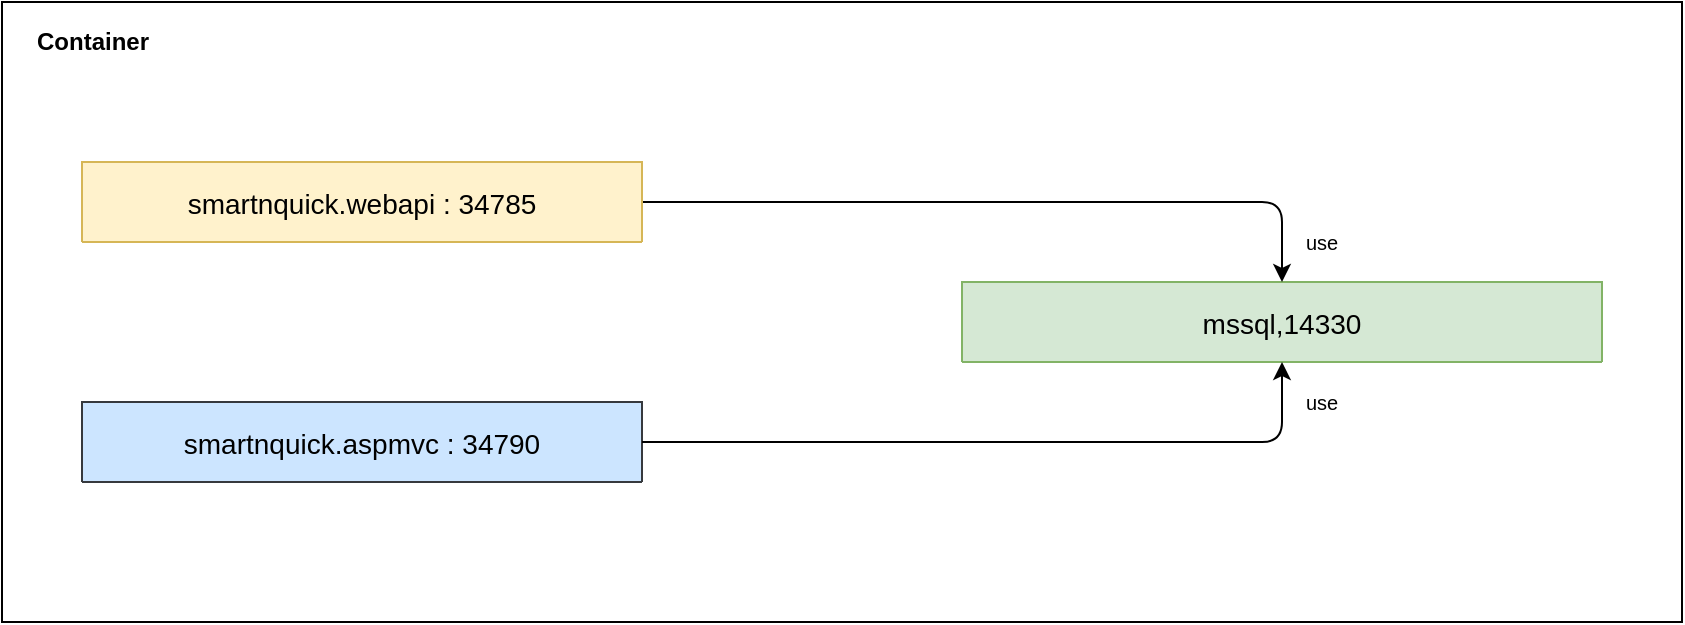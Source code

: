 <mxfile version="15.4.0" type="device" pages="4"><diagram id="KqlUrOT1VEfIb5v_CJrA" name="SmartNQuick"><mxGraphModel dx="1510" dy="968" grid="1" gridSize="10" guides="1" tooltips="1" connect="1" arrows="1" fold="1" page="1" pageScale="1" pageWidth="1169" pageHeight="827" math="0" shadow="0"><root><mxCell id="0"/><mxCell id="1" parent="0"/><mxCell id="Vd4zBXce6Cg4HhIVYIHa-3" value="" style="rounded=0;whiteSpace=wrap;html=1;" parent="1" vertex="1"><mxGeometry x="120" y="40" width="840" height="310" as="geometry"/></mxCell><mxCell id="K8JJ7g4WnJUTRuuIiZvD-9" value="mssql,14330" style="swimlane;fontStyle=0;childLayout=stackLayout;horizontal=1;startSize=40;fillColor=#d5e8d4;horizontalStack=0;resizeParent=1;resizeParentMax=0;resizeLast=0;collapsible=1;marginBottom=0;swimlaneFillColor=#ffffff;align=center;fontSize=14;strokeColor=#82b366;" parent="1" vertex="1" collapsed="1"><mxGeometry x="600" y="180" width="320" height="40" as="geometry"><mxRectangle x="600" y="200" width="320" height="204" as="alternateBounds"/></mxGeometry></mxCell><mxCell id="K8JJ7g4WnJUTRuuIiZvD-10" value="dbserver:&#10;    image: &quot;mcr.microsoft.com/mssql/server&quot;&#10;    container_name: mssql&#10;    restart: always&#10;    environment:&#10;      SA_PASSWORD: &quot;passme!1234&quot;&#10;      ACCEPT_EULA: &quot;Y&quot;&#10;    ports:&#10;      - &quot;14330:1433&quot;&#10;    volumes:&#10;      - &quot;C:\\Share\\Docker\\MSSQL:/var/opt/mssql/data/&quot;" style="text;strokeColor=none;fillColor=none;spacingLeft=4;spacingRight=4;overflow=hidden;rotatable=0;points=[[0,0.5],[1,0.5]];portConstraint=eastwest;fontSize=12;fontStyle=0" parent="K8JJ7g4WnJUTRuuIiZvD-9" vertex="1"><mxGeometry y="40" width="320" height="164" as="geometry"/></mxCell><mxCell id="K8JJ7g4WnJUTRuuIiZvD-15" value="use" style="text;html=1;strokeColor=none;fillColor=none;align=center;verticalAlign=middle;whiteSpace=wrap;rounded=0;fontSize=10;" parent="1" vertex="1"><mxGeometry x="760" y="150" width="40" height="20" as="geometry"/></mxCell><mxCell id="3ce0S7y0Na_vpeLxJ0Rp-5" value="" style="edgeStyle=segmentEdgeStyle;endArrow=classic;html=1;exitX=1;exitY=0.5;exitDx=0;exitDy=0;entryX=0.5;entryY=0;entryDx=0;entryDy=0;" parent="1" source="mw7VWCOUlbuce7clQhNT-8" target="K8JJ7g4WnJUTRuuIiZvD-9" edge="1"><mxGeometry width="50" height="50" relative="1" as="geometry"><mxPoint x="280" y="110" as="sourcePoint"/><mxPoint x="905" y="270" as="targetPoint"/></mxGeometry></mxCell><mxCell id="mw7VWCOUlbuce7clQhNT-6" value="smartnquick.webapi : 34785" style="swimlane;fontStyle=0;childLayout=stackLayout;horizontal=1;startSize=40;fillColor=#fff2cc;horizontalStack=0;resizeParent=1;resizeParentMax=0;resizeLast=0;collapsible=1;marginBottom=0;swimlaneFillColor=#ffffff;align=center;fontSize=14;strokeColor=#d6b656;" parent="1" vertex="1" collapsed="1"><mxGeometry x="160" y="120" width="280" height="40" as="geometry"><mxRectangle x="160" y="40" width="280" height="260" as="alternateBounds"/></mxGeometry></mxCell><mxCell id="mw7VWCOUlbuce7clQhNT-8" value="smartnquick.webapi:&#10;  image: &quot;smartnquickwebapi&quot;&#10;  container_name: smartnquick.webapi&#10;  restart: always&#10;  environment:&#10;    - ASPNETCORE_ENVIRONMENT=Production&#10;    - ASPNETCORE_URLS=http://+:80&#10;    - ASPNETCORE_CONNECTIONSTRING=...&#10;  ports:&#10;    - &quot;34785:80&quot;&#10;  depends_on:&#10;    - dbserver&#10;  volumes:&#10;    - ${APPDATA}/Microsoft/UserSecrets:/...&#10;    - ${APPDATA}/ASP.NET/Https:/root/...&#10;" style="text;strokeColor=none;fillColor=none;spacingLeft=4;spacingRight=4;overflow=hidden;rotatable=0;points=[[0,0.5],[1,0.5]];portConstraint=eastwest;fontSize=12;fontStyle=0" parent="mw7VWCOUlbuce7clQhNT-6" vertex="1"><mxGeometry y="40" width="280" height="220" as="geometry"/></mxCell><mxCell id="ut5WqnZHPh7yJoAfQ3A1-2" value="smartnquick.aspmvc : 34790" style="swimlane;fontStyle=0;childLayout=stackLayout;horizontal=1;startSize=40;fillColor=#cce5ff;horizontalStack=0;resizeParent=1;resizeParentMax=0;resizeLast=0;collapsible=1;marginBottom=0;swimlaneFillColor=#ffffff;align=center;fontSize=14;strokeColor=#36393d;" parent="1" vertex="1" collapsed="1"><mxGeometry x="160" y="240" width="280" height="40" as="geometry"><mxRectangle x="160" y="440" width="280" height="260" as="alternateBounds"/></mxGeometry></mxCell><mxCell id="ut5WqnZHPh7yJoAfQ3A1-3" value="smartnquick.aspmvc:&#10;  image: &quot;smartnquickaspmvc&quot;&#10;  container_name: smartnquick.aspmvc&#10;  restart: always&#10;  environment:&#10;    - ASPNETCORE_ENVIRONMENT=Production&#10;    - ASPNETCORE_URLS=http://+:80&#10;    - ASPNETCORE_CONNECTIONSTRING=...&#10;  ports:&#10;    - &quot;34790:80&quot;&#10;  depends_on:&#10;    - dbserver&#10;  volumes:&#10;    - ${APPDATA}/Microsoft/UserSecrets:/...&#10;    - ${APPDATA}/ASP.NET/Https:/root/...&#10;" style="text;strokeColor=none;fillColor=none;spacingLeft=4;spacingRight=4;overflow=hidden;rotatable=0;points=[[0,0.5],[1,0.5]];portConstraint=eastwest;fontSize=12;fontStyle=0" parent="ut5WqnZHPh7yJoAfQ3A1-2" vertex="1"><mxGeometry y="40" width="280" height="220" as="geometry"/></mxCell><mxCell id="ut5WqnZHPh7yJoAfQ3A1-4" value="" style="edgeStyle=segmentEdgeStyle;endArrow=classic;html=1;exitX=1;exitY=0.5;exitDx=0;exitDy=0;entryX=0.5;entryY=1;entryDx=0;entryDy=0;" parent="1" source="ut5WqnZHPh7yJoAfQ3A1-3" target="K8JJ7g4WnJUTRuuIiZvD-9" edge="1"><mxGeometry width="50" height="50" relative="1" as="geometry"><mxPoint x="450" y="188" as="sourcePoint"/><mxPoint x="770" y="320" as="targetPoint"/></mxGeometry></mxCell><mxCell id="ut5WqnZHPh7yJoAfQ3A1-5" value="use" style="text;html=1;strokeColor=none;fillColor=none;align=center;verticalAlign=middle;whiteSpace=wrap;rounded=0;fontSize=10;" parent="1" vertex="1"><mxGeometry x="760" y="230" width="40" height="20" as="geometry"/></mxCell><mxCell id="Vd4zBXce6Cg4HhIVYIHa-10" value="Container" style="text;html=1;align=center;verticalAlign=middle;resizable=0;points=[];autosize=1;strokeColor=none;fillColor=none;fontStyle=1" parent="1" vertex="1"><mxGeometry x="130" y="50" width="70" height="20" as="geometry"/></mxCell></root></mxGraphModel></diagram><diagram id="6nejUOfdKFtbXAIrhQRz" name="SmartNQuickWithTranslator"><mxGraphModel dx="1510" dy="968" grid="1" gridSize="10" guides="1" tooltips="1" connect="1" arrows="1" fold="1" page="1" pageScale="1" pageWidth="827" pageHeight="1169" math="0" shadow="0"><root><mxCell id="pMCuJ5Vj37xNsbhgScFJ-0"/><mxCell id="pMCuJ5Vj37xNsbhgScFJ-1" parent="pMCuJ5Vj37xNsbhgScFJ-0"/><mxCell id="pMCuJ5Vj37xNsbhgScFJ-2" value="" style="rounded=0;whiteSpace=wrap;html=1;" parent="pMCuJ5Vj37xNsbhgScFJ-1" vertex="1"><mxGeometry x="120" y="40" width="850" height="610" as="geometry"/></mxCell><mxCell id="pMCuJ5Vj37xNsbhgScFJ-3" value="mssql,14330" style="swimlane;fontStyle=0;childLayout=stackLayout;horizontal=1;startSize=40;fillColor=#d5e8d4;horizontalStack=0;resizeParent=1;resizeParentMax=0;resizeLast=0;collapsible=1;marginBottom=0;swimlaneFillColor=#ffffff;align=center;fontSize=14;strokeColor=#82b366;" parent="pMCuJ5Vj37xNsbhgScFJ-1" vertex="1" collapsed="1"><mxGeometry x="600" y="180" width="320" height="40" as="geometry"><mxRectangle x="600" y="200" width="320" height="204" as="alternateBounds"/></mxGeometry></mxCell><mxCell id="pMCuJ5Vj37xNsbhgScFJ-4" value="dbserver:&#10;    image: &quot;mcr.microsoft.com/mssql/server&quot;&#10;    container_name: mssql&#10;    restart: always&#10;    environment:&#10;      SA_PASSWORD: &quot;passme!1234&quot;&#10;      ACCEPT_EULA: &quot;Y&quot;&#10;    ports:&#10;      - &quot;14330:1433&quot;&#10;    volumes:&#10;      - &quot;C:\\Share\\Docker\\MSSQL:/var/opt/mssql/data/&quot;" style="text;strokeColor=none;fillColor=none;spacingLeft=4;spacingRight=4;overflow=hidden;rotatable=0;points=[[0,0.5],[1,0.5]];portConstraint=eastwest;fontSize=12;fontStyle=0" parent="pMCuJ5Vj37xNsbhgScFJ-3" vertex="1"><mxGeometry y="40" width="320" height="164" as="geometry"/></mxCell><mxCell id="pMCuJ5Vj37xNsbhgScFJ-5" value="use" style="text;html=1;strokeColor=none;fillColor=none;align=center;verticalAlign=middle;whiteSpace=wrap;rounded=0;fontSize=10;" parent="pMCuJ5Vj37xNsbhgScFJ-1" vertex="1"><mxGeometry x="690" y="150" width="40" height="20" as="geometry"/></mxCell><mxCell id="pMCuJ5Vj37xNsbhgScFJ-6" value="" style="edgeStyle=segmentEdgeStyle;endArrow=classic;html=1;" parent="pMCuJ5Vj37xNsbhgScFJ-1" edge="1"><mxGeometry width="50" height="50" relative="1" as="geometry"><mxPoint x="440" y="260" as="sourcePoint"/><mxPoint x="680" y="220" as="targetPoint"/></mxGeometry></mxCell><mxCell id="pMCuJ5Vj37xNsbhgScFJ-7" value="smartnquick.webapi : 34785" style="swimlane;fontStyle=0;childLayout=stackLayout;horizontal=1;startSize=40;fillColor=#fff2cc;horizontalStack=0;resizeParent=1;resizeParentMax=0;resizeLast=0;collapsible=1;marginBottom=0;swimlaneFillColor=#ffffff;align=center;fontSize=14;strokeColor=#d6b656;" parent="pMCuJ5Vj37xNsbhgScFJ-1" vertex="1"><mxGeometry x="160" y="120" width="280" height="40" as="geometry"><mxRectangle x="160" y="120" width="280" height="40" as="alternateBounds"/></mxGeometry></mxCell><mxCell id="pMCuJ5Vj37xNsbhgScFJ-9" value="smartnquick.aspmvc : 34790" style="swimlane;fontStyle=0;childLayout=stackLayout;horizontal=1;startSize=40;fillColor=#cce5ff;horizontalStack=0;resizeParent=1;resizeParentMax=0;resizeLast=0;collapsible=1;marginBottom=0;swimlaneFillColor=#ffffff;align=center;fontSize=14;strokeColor=#36393d;" parent="pMCuJ5Vj37xNsbhgScFJ-1" vertex="1"><mxGeometry x="160" y="240" width="280" height="40" as="geometry"><mxRectangle x="160" y="240" width="280" height="40" as="alternateBounds"/></mxGeometry></mxCell><mxCell id="pMCuJ5Vj37xNsbhgScFJ-12" value="use" style="text;html=1;strokeColor=none;fillColor=none;align=center;verticalAlign=middle;whiteSpace=wrap;rounded=0;fontSize=10;" parent="pMCuJ5Vj37xNsbhgScFJ-1" vertex="1"><mxGeometry x="690" y="230" width="40" height="20" as="geometry"/></mxCell><mxCell id="pMCuJ5Vj37xNsbhgScFJ-13" value="Container" style="text;html=1;align=center;verticalAlign=middle;resizable=0;points=[];autosize=1;strokeColor=none;fillColor=none;fontStyle=1" parent="pMCuJ5Vj37xNsbhgScFJ-1" vertex="1"><mxGeometry x="130" y="50" width="70" height="20" as="geometry"/></mxCell><mxCell id="LiY5XhK5cy9M9K3o4mHt-0" value="" style="edgeStyle=segmentEdgeStyle;endArrow=classic;html=1;exitX=1;exitY=0.5;exitDx=0;exitDy=0;entryX=0.25;entryY=0;entryDx=0;entryDy=0;" parent="pMCuJ5Vj37xNsbhgScFJ-1" source="pMCuJ5Vj37xNsbhgScFJ-7" target="pMCuJ5Vj37xNsbhgScFJ-3" edge="1"><mxGeometry width="50" height="50" relative="1" as="geometry"><mxPoint x="450" y="270" as="sourcePoint"/><mxPoint x="690" y="230" as="targetPoint"/></mxGeometry></mxCell><mxCell id="LiY5XhK5cy9M9K3o4mHt-1" value="snqtranslator.webapi : 34775" style="swimlane;fontStyle=0;childLayout=stackLayout;horizontal=1;startSize=40;fillColor=#fff2cc;horizontalStack=0;resizeParent=1;resizeParentMax=0;resizeLast=0;collapsible=1;marginBottom=0;swimlaneFillColor=#ffffff;align=center;fontSize=14;strokeColor=#d6b656;" parent="pMCuJ5Vj37xNsbhgScFJ-1" vertex="1"><mxGeometry x="160" y="400" width="280" height="40" as="geometry"><mxRectangle x="160" y="120" width="280" height="40" as="alternateBounds"/></mxGeometry></mxCell><mxCell id="LiY5XhK5cy9M9K3o4mHt-2" value="snqtranslator.aspmvc : 34780" style="swimlane;fontStyle=0;childLayout=stackLayout;horizontal=1;startSize=40;fillColor=#cce5ff;horizontalStack=0;resizeParent=1;resizeParentMax=0;resizeLast=0;collapsible=1;marginBottom=0;swimlaneFillColor=#ffffff;align=center;fontSize=14;strokeColor=#36393d;" parent="pMCuJ5Vj37xNsbhgScFJ-1" vertex="1"><mxGeometry x="160" y="560" width="280" height="40" as="geometry"><mxRectangle x="160" y="240" width="280" height="40" as="alternateBounds"/></mxGeometry></mxCell><mxCell id="LiY5XhK5cy9M9K3o4mHt-3" value="" style="edgeStyle=segmentEdgeStyle;endArrow=classic;html=1;exitX=1;exitY=0.5;exitDx=0;exitDy=0;entryX=0.5;entryY=1;entryDx=0;entryDy=0;" parent="pMCuJ5Vj37xNsbhgScFJ-1" source="LiY5XhK5cy9M9K3o4mHt-1" target="pMCuJ5Vj37xNsbhgScFJ-3" edge="1"><mxGeometry width="50" height="50" relative="1" as="geometry"><mxPoint x="450" y="270" as="sourcePoint"/><mxPoint x="690" y="230" as="targetPoint"/></mxGeometry></mxCell><mxCell id="LiY5XhK5cy9M9K3o4mHt-4" value="" style="edgeStyle=segmentEdgeStyle;endArrow=classic;html=1;exitX=1;exitY=0.5;exitDx=0;exitDy=0;entryX=0.75;entryY=1;entryDx=0;entryDy=0;" parent="pMCuJ5Vj37xNsbhgScFJ-1" source="LiY5XhK5cy9M9K3o4mHt-2" target="pMCuJ5Vj37xNsbhgScFJ-3" edge="1"><mxGeometry width="50" height="50" relative="1" as="geometry"><mxPoint x="450" y="370" as="sourcePoint"/><mxPoint x="770" y="230" as="targetPoint"/></mxGeometry></mxCell><mxCell id="LiY5XhK5cy9M9K3o4mHt-5" value="" style="edgeStyle=segmentEdgeStyle;endArrow=classic;html=1;exitX=0.5;exitY=0;exitDx=0;exitDy=0;entryX=0.5;entryY=1;entryDx=0;entryDy=0;" parent="pMCuJ5Vj37xNsbhgScFJ-1" source="LiY5XhK5cy9M9K3o4mHt-2" target="LiY5XhK5cy9M9K3o4mHt-1" edge="1"><mxGeometry width="50" height="50" relative="1" as="geometry"><mxPoint x="450" y="430" as="sourcePoint"/><mxPoint x="770" y="230" as="targetPoint"/></mxGeometry></mxCell><mxCell id="LiY5XhK5cy9M9K3o4mHt-6" value="" style="edgeStyle=segmentEdgeStyle;endArrow=classic;html=1;exitX=0.5;exitY=1;exitDx=0;exitDy=0;" parent="pMCuJ5Vj37xNsbhgScFJ-1" source="pMCuJ5Vj37xNsbhgScFJ-9" target="LiY5XhK5cy9M9K3o4mHt-1" edge="1"><mxGeometry width="50" height="50" relative="1" as="geometry"><mxPoint x="310" y="570" as="sourcePoint"/><mxPoint x="310" y="450" as="targetPoint"/></mxGeometry></mxCell><mxCell id="LiY5XhK5cy9M9K3o4mHt-7" value="Translation-Service" style="text;html=1;align=center;verticalAlign=middle;resizable=0;points=[];autosize=1;strokeColor=none;fillColor=none;" parent="pMCuJ5Vj37xNsbhgScFJ-1" vertex="1"><mxGeometry x="320" y="330" width="120" height="20" as="geometry"/></mxCell><mxCell id="LiY5XhK5cy9M9K3o4mHt-8" value="Translation-Service" style="text;html=1;align=center;verticalAlign=middle;resizable=0;points=[];autosize=1;strokeColor=none;fillColor=none;" parent="pMCuJ5Vj37xNsbhgScFJ-1" vertex="1"><mxGeometry x="320" y="500" width="120" height="20" as="geometry"/></mxCell></root></mxGraphModel></diagram><diagram id="-t575xw48HyiBhohtInW" name="SnQMusicStore"><mxGraphModel dx="1510" dy="968" grid="1" gridSize="10" guides="1" tooltips="1" connect="1" arrows="1" fold="1" page="1" pageScale="1" pageWidth="1169" pageHeight="827" math="0" shadow="0"><root><mxCell id="OJsCO5q21llsgqVK5OHH-0"/><mxCell id="OJsCO5q21llsgqVK5OHH-1" parent="OJsCO5q21llsgqVK5OHH-0"/><mxCell id="JKV7DU4Dym1xLYlEj6SC-32" value="" style="group" vertex="1" connectable="0" parent="OJsCO5q21llsgqVK5OHH-1"><mxGeometry x="800" y="110" width="320" height="200" as="geometry"/></mxCell><mxCell id="JKV7DU4Dym1xLYlEj6SC-24" value="" style="rounded=1;whiteSpace=wrap;html=1;" vertex="1" parent="JKV7DU4Dym1xLYlEj6SC-32"><mxGeometry width="320" height="200" as="geometry"/></mxCell><mxCell id="JKV7DU4Dym1xLYlEj6SC-19" value="&lt;span style=&quot;font-size: 14px&quot;&gt;mssql,14330&lt;/span&gt;" style="rounded=0;whiteSpace=wrap;html=1;fillColor=#d5e8d4;strokeColor=#82b366;" vertex="1" parent="JKV7DU4Dym1xLYlEj6SC-32"><mxGeometry x="40" y="72.727" width="240" height="54.545" as="geometry"/></mxCell><mxCell id="JKV7DU4Dym1xLYlEj6SC-26" value="Container_name: mssql" style="text;html=1;align=center;verticalAlign=middle;resizable=0;points=[];autosize=1;strokeColor=none;fillColor=none;fontStyle=1" vertex="1" parent="JKV7DU4Dym1xLYlEj6SC-32"><mxGeometry x="40" y="10.001" width="150" height="20" as="geometry"/></mxCell><mxCell id="JKV7DU4Dym1xLYlEj6SC-30" value="" style="endArrow=classic;html=1;rounded=0;edgeStyle=orthogonalEdgeStyle;entryX=0;entryY=0.75;entryDx=0;entryDy=0;exitX=1;exitY=0.5;exitDx=0;exitDy=0;" edge="1" parent="OJsCO5q21llsgqVK5OHH-1" source="JKV7DU4Dym1xLYlEj6SC-20" target="JKV7DU4Dym1xLYlEj6SC-19"><mxGeometry relative="1" as="geometry"><mxPoint x="450" y="190" as="sourcePoint"/><mxPoint x="700" y="140" as="targetPoint"/></mxGeometry></mxCell><mxCell id="JKV7DU4Dym1xLYlEj6SC-31" value="use" style="edgeLabel;resizable=0;html=1;align=center;verticalAlign=middle;" connectable="0" vertex="1" parent="JKV7DU4Dym1xLYlEj6SC-30"><mxGeometry relative="1" as="geometry"/></mxCell><mxCell id="JKV7DU4Dym1xLYlEj6SC-28" value="" style="endArrow=classic;html=1;rounded=0;edgeStyle=orthogonalEdgeStyle;entryX=0;entryY=0.25;entryDx=0;entryDy=0;exitX=1;exitY=0.5;exitDx=0;exitDy=0;" edge="1" parent="OJsCO5q21llsgqVK5OHH-1" source="JKV7DU4Dym1xLYlEj6SC-18" target="JKV7DU4Dym1xLYlEj6SC-19"><mxGeometry relative="1" as="geometry"><mxPoint x="440" y="180" as="sourcePoint"/><mxPoint x="690" y="180" as="targetPoint"/></mxGeometry></mxCell><mxCell id="JKV7DU4Dym1xLYlEj6SC-29" value="use" style="edgeLabel;resizable=0;html=1;align=center;verticalAlign=middle;" connectable="0" vertex="1" parent="JKV7DU4Dym1xLYlEj6SC-28"><mxGeometry relative="1" as="geometry"/></mxCell><mxCell id="mWGBjsM8baMUY9IOHt77-2" value="" style="group" vertex="1" connectable="0" parent="OJsCO5q21llsgqVK5OHH-1"><mxGeometry x="240" y="90" width="320" height="240" as="geometry"/></mxCell><mxCell id="JKV7DU4Dym1xLYlEj6SC-21" value="&lt;span style=&quot;font-weight: 700&quot;&gt;Container_name: sqnmusicstore&lt;/span&gt;" style="rounded=1;whiteSpace=wrap;html=1;" vertex="1" parent="mWGBjsM8baMUY9IOHt77-2"><mxGeometry width="320" height="240" as="geometry"/></mxCell><mxCell id="JKV7DU4Dym1xLYlEj6SC-18" value="&lt;span style=&quot;font-size: 14px&quot;&gt;snqmusicstore.webapi : 34795&lt;/span&gt;" style="rounded=0;whiteSpace=wrap;html=1;fillColor=#fff2cc;strokeColor=#d6b656;" vertex="1" parent="mWGBjsM8baMUY9IOHt77-2"><mxGeometry x="40" y="30" width="240" height="60" as="geometry"/></mxCell><mxCell id="JKV7DU4Dym1xLYlEj6SC-20" value="&lt;span style=&quot;font-size: 14px&quot;&gt;snqmusicstore.aspmvc : 34800&lt;/span&gt;" style="rounded=0;whiteSpace=wrap;html=1;fillColor=#dae8fc;strokeColor=#6c8ebf;" vertex="1" parent="mWGBjsM8baMUY9IOHt77-2"><mxGeometry x="40" y="150" width="240" height="60" as="geometry"/></mxCell></root></mxGraphModel></diagram><diagram name="SnQMusicStoreWithTranslator" id="6nGXqSk_FzW1vzPE16k9"><mxGraphModel dx="1510" dy="968" grid="1" gridSize="10" guides="1" tooltips="1" connect="1" arrows="1" fold="1" page="1" pageScale="1" pageWidth="1169" pageHeight="827" math="0" shadow="0"><root><mxCell id="epaAISS6JUYCL033J_Pg-0"/><mxCell id="epaAISS6JUYCL033J_Pg-1" parent="epaAISS6JUYCL033J_Pg-0"/><mxCell id="epaAISS6JUYCL033J_Pg-2" value="" style="group" vertex="1" connectable="0" parent="epaAISS6JUYCL033J_Pg-1"><mxGeometry x="800" y="110" width="320" height="200" as="geometry"/></mxCell><mxCell id="epaAISS6JUYCL033J_Pg-3" value="" style="rounded=1;whiteSpace=wrap;html=1;" vertex="1" parent="epaAISS6JUYCL033J_Pg-2"><mxGeometry width="320" height="200" as="geometry"/></mxCell><mxCell id="epaAISS6JUYCL033J_Pg-4" value="&lt;span style=&quot;font-size: 14px&quot;&gt;mssql,14330&lt;/span&gt;" style="rounded=0;whiteSpace=wrap;html=1;fillColor=#d5e8d4;strokeColor=#82b366;" vertex="1" parent="epaAISS6JUYCL033J_Pg-2"><mxGeometry x="40" y="72.727" width="240" height="54.545" as="geometry"/></mxCell><mxCell id="epaAISS6JUYCL033J_Pg-5" value="Container_name: mssql" style="text;html=1;align=center;verticalAlign=middle;resizable=0;points=[];autosize=1;strokeColor=none;fillColor=none;fontStyle=1" vertex="1" parent="epaAISS6JUYCL033J_Pg-2"><mxGeometry x="40" y="10.001" width="150" height="20" as="geometry"/></mxCell><mxCell id="epaAISS6JUYCL033J_Pg-6" value="" style="endArrow=classic;html=1;rounded=0;edgeStyle=orthogonalEdgeStyle;exitX=1;exitY=0.5;exitDx=0;exitDy=0;entryX=0.75;entryY=1;entryDx=0;entryDy=0;" edge="1" parent="epaAISS6JUYCL033J_Pg-1" source="epaAISS6JUYCL033J_Pg-21" target="epaAISS6JUYCL033J_Pg-4"><mxGeometry relative="1" as="geometry"><mxPoint x="450" y="570" as="sourcePoint"/><mxPoint x="960" y="390" as="targetPoint"/></mxGeometry></mxCell><mxCell id="epaAISS6JUYCL033J_Pg-7" value="use" style="edgeLabel;resizable=0;html=1;align=center;verticalAlign=middle;" connectable="0" vertex="1" parent="epaAISS6JUYCL033J_Pg-6"><mxGeometry relative="1" as="geometry"/></mxCell><mxCell id="epaAISS6JUYCL033J_Pg-8" value="" style="endArrow=classic;html=1;rounded=0;edgeStyle=orthogonalEdgeStyle;exitX=1;exitY=0.5;exitDx=0;exitDy=0;entryX=0.25;entryY=1;entryDx=0;entryDy=0;" edge="1" parent="epaAISS6JUYCL033J_Pg-1" source="epaAISS6JUYCL033J_Pg-20" target="epaAISS6JUYCL033J_Pg-4"><mxGeometry relative="1" as="geometry"><mxPoint x="450" y="170" as="sourcePoint"/><mxPoint x="730" y="380" as="targetPoint"/></mxGeometry></mxCell><mxCell id="epaAISS6JUYCL033J_Pg-9" value="use" style="edgeLabel;resizable=0;html=1;align=center;verticalAlign=middle;" connectable="0" vertex="1" parent="epaAISS6JUYCL033J_Pg-8"><mxGeometry relative="1" as="geometry"/></mxCell><mxCell id="epaAISS6JUYCL033J_Pg-10" value="" style="endArrow=classic;html=1;rounded=0;edgeStyle=orthogonalEdgeStyle;entryX=0;entryY=0.75;entryDx=0;entryDy=0;exitX=1;exitY=0.5;exitDx=0;exitDy=0;" edge="1" parent="epaAISS6JUYCL033J_Pg-1" source="epaAISS6JUYCL033J_Pg-17" target="epaAISS6JUYCL033J_Pg-4"><mxGeometry relative="1" as="geometry"><mxPoint x="450" y="190" as="sourcePoint"/><mxPoint x="700" y="140" as="targetPoint"/></mxGeometry></mxCell><mxCell id="epaAISS6JUYCL033J_Pg-11" value="use" style="edgeLabel;resizable=0;html=1;align=center;verticalAlign=middle;" connectable="0" vertex="1" parent="epaAISS6JUYCL033J_Pg-10"><mxGeometry relative="1" as="geometry"/></mxCell><mxCell id="epaAISS6JUYCL033J_Pg-12" value="" style="endArrow=classic;html=1;rounded=0;edgeStyle=orthogonalEdgeStyle;entryX=0;entryY=0.25;entryDx=0;entryDy=0;exitX=1;exitY=0.5;exitDx=0;exitDy=0;" edge="1" parent="epaAISS6JUYCL033J_Pg-1" source="epaAISS6JUYCL033J_Pg-16" target="epaAISS6JUYCL033J_Pg-4"><mxGeometry relative="1" as="geometry"><mxPoint x="440" y="180" as="sourcePoint"/><mxPoint x="690" y="180" as="targetPoint"/></mxGeometry></mxCell><mxCell id="epaAISS6JUYCL033J_Pg-13" value="use" style="edgeLabel;resizable=0;html=1;align=center;verticalAlign=middle;" connectable="0" vertex="1" parent="epaAISS6JUYCL033J_Pg-12"><mxGeometry relative="1" as="geometry"/></mxCell><mxCell id="epaAISS6JUYCL033J_Pg-14" value="" style="group" vertex="1" connectable="0" parent="epaAISS6JUYCL033J_Pg-1"><mxGeometry x="240" y="90" width="320" height="240" as="geometry"/></mxCell><mxCell id="epaAISS6JUYCL033J_Pg-15" value="&lt;span style=&quot;font-weight: 700&quot;&gt;Container_name: sqnmusicstore&lt;/span&gt;" style="rounded=1;whiteSpace=wrap;html=1;" vertex="1" parent="epaAISS6JUYCL033J_Pg-14"><mxGeometry width="320" height="240" as="geometry"/></mxCell><mxCell id="epaAISS6JUYCL033J_Pg-16" value="&lt;span style=&quot;font-size: 14px&quot;&gt;snqmusicstore.webapi : 34795&lt;/span&gt;" style="rounded=0;whiteSpace=wrap;html=1;fillColor=#fff2cc;strokeColor=#d6b656;" vertex="1" parent="epaAISS6JUYCL033J_Pg-14"><mxGeometry x="40" y="30" width="240" height="60" as="geometry"/></mxCell><mxCell id="epaAISS6JUYCL033J_Pg-17" value="&lt;span style=&quot;font-size: 14px&quot;&gt;snqmusicstore.aspmvc : 34800&lt;/span&gt;" style="rounded=0;whiteSpace=wrap;html=1;fillColor=#dae8fc;strokeColor=#6c8ebf;" vertex="1" parent="epaAISS6JUYCL033J_Pg-14"><mxGeometry x="40" y="150" width="240" height="60" as="geometry"/></mxCell><mxCell id="epaAISS6JUYCL033J_Pg-18" value="" style="group" vertex="1" connectable="0" parent="epaAISS6JUYCL033J_Pg-1"><mxGeometry x="240" y="480" width="320" height="280" as="geometry"/></mxCell><mxCell id="epaAISS6JUYCL033J_Pg-19" value="&lt;span style=&quot;font-weight: 700&quot;&gt;Container_name: sqntranslator&lt;/span&gt;" style="rounded=1;whiteSpace=wrap;html=1;" vertex="1" parent="epaAISS6JUYCL033J_Pg-18"><mxGeometry width="320" height="280" as="geometry"/></mxCell><mxCell id="epaAISS6JUYCL033J_Pg-20" value="&lt;span style=&quot;font-size: 14px&quot;&gt;snqtranslator.webapi : 34785&lt;/span&gt;" style="rounded=0;whiteSpace=wrap;html=1;fillColor=#fff2cc;strokeColor=#d6b656;" vertex="1" parent="epaAISS6JUYCL033J_Pg-18"><mxGeometry x="40" y="50" width="240" height="60" as="geometry"/></mxCell><mxCell id="epaAISS6JUYCL033J_Pg-21" value="&lt;span style=&quot;font-size: 14px&quot;&gt;snqtranslator.aspmvc : 34790&lt;/span&gt;" style="rounded=0;whiteSpace=wrap;html=1;fillColor=#dae8fc;strokeColor=#6c8ebf;" vertex="1" parent="epaAISS6JUYCL033J_Pg-18"><mxGeometry x="40" y="170" width="240" height="60" as="geometry"/></mxCell><mxCell id="epaAISS6JUYCL033J_Pg-22" value="" style="endArrow=classic;html=1;rounded=0;edgeStyle=orthogonalEdgeStyle;exitX=0;exitY=0.5;exitDx=0;exitDy=0;entryX=0;entryY=0.5;entryDx=0;entryDy=0;" edge="1" parent="epaAISS6JUYCL033J_Pg-18" source="epaAISS6JUYCL033J_Pg-21" target="epaAISS6JUYCL033J_Pg-20"><mxGeometry relative="1" as="geometry"><mxPoint x="230" y="-60" as="sourcePoint"/><mxPoint x="390" y="-60" as="targetPoint"/><Array as="points"><mxPoint x="-80" y="200"/><mxPoint x="-80" y="80"/></Array></mxGeometry></mxCell><mxCell id="epaAISS6JUYCL033J_Pg-23" value="&lt;pre style=&quot;font-size: 8px&quot;&gt;&lt;span style=&quot;font-size: 8px&quot;&gt;&lt;font face=&quot;Helvetica&quot;&gt;http://host.docker.internal:34785/api&lt;/font&gt;&lt;/span&gt;&lt;/pre&gt;" style="edgeLabel;resizable=0;html=1;align=center;verticalAlign=middle;fontSize=8;fontColor=#000000;" connectable="0" vertex="1" parent="epaAISS6JUYCL033J_Pg-22"><mxGeometry relative="1" as="geometry"><mxPoint x="-30" as="offset"/></mxGeometry></mxCell><mxCell id="epaAISS6JUYCL033J_Pg-24" value="" style="endArrow=classic;html=1;rounded=0;edgeStyle=orthogonalEdgeStyle;exitX=0.5;exitY=1;exitDx=0;exitDy=0;entryX=0.5;entryY=0;entryDx=0;entryDy=0;" edge="1" parent="epaAISS6JUYCL033J_Pg-1" source="epaAISS6JUYCL033J_Pg-17" target="epaAISS6JUYCL033J_Pg-20"><mxGeometry relative="1" as="geometry"><mxPoint x="420" y="430" as="sourcePoint"/><mxPoint x="520" y="430" as="targetPoint"/></mxGeometry></mxCell><mxCell id="epaAISS6JUYCL033J_Pg-25" value="&lt;pre style=&quot;font-size: 10px&quot;&gt;&lt;span style=&quot;background-color: rgb(255 , 255 , 255) ; font-size: 10px&quot;&gt;&lt;font face=&quot;Helvetica&quot;&gt;http://host.docker.internal:34785/api&lt;/font&gt;&lt;/span&gt;&lt;span style=&quot;font-family: &amp;#34;consolas&amp;#34; ; background-color: rgb(30 , 30 , 30) ; font-size: 10px&quot;&gt;&lt;br style=&quot;font-size: 10px&quot;&gt;&lt;/span&gt;&lt;/pre&gt;" style="edgeLabel;resizable=0;html=1;align=center;verticalAlign=middle;fontSize=10;fontColor=#000000;" connectable="0" vertex="1" parent="epaAISS6JUYCL033J_Pg-24"><mxGeometry relative="1" as="geometry"/></mxCell></root></mxGraphModel></diagram></mxfile>